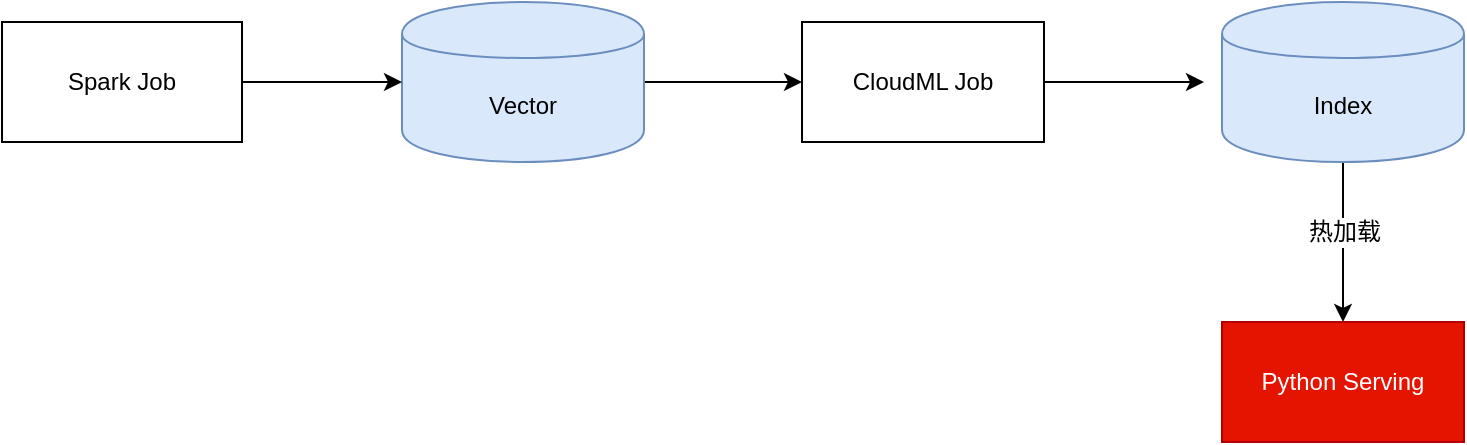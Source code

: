 <mxfile version="12.5.5" type="github">
  <diagram id="zmymuPuCRA90sSjGcWVc" name="第 1 页">
    <mxGraphModel dx="909" dy="542" grid="1" gridSize="10" guides="1" tooltips="1" connect="1" arrows="1" fold="1" page="1" pageScale="1" pageWidth="827" pageHeight="1169" math="0" shadow="0">
      <root>
        <mxCell id="0"/>
        <mxCell id="1" parent="0"/>
        <mxCell id="zbDv7zDLH7h7_JeVAdqf-7" value="" style="edgeStyle=orthogonalEdgeStyle;rounded=0;orthogonalLoop=1;jettySize=auto;html=1;" parent="1" source="zbDv7zDLH7h7_JeVAdqf-2" edge="1">
          <mxGeometry relative="1" as="geometry">
            <mxPoint x="460" y="230" as="targetPoint"/>
          </mxGeometry>
        </mxCell>
        <mxCell id="zbDv7zDLH7h7_JeVAdqf-2" value="Vector" style="shape=cylinder;whiteSpace=wrap;html=1;boundedLbl=1;backgroundOutline=1;fillColor=#dae8fc;strokeColor=#6c8ebf;" parent="1" vertex="1">
          <mxGeometry x="260" y="190" width="121" height="80" as="geometry"/>
        </mxCell>
        <mxCell id="zbDv7zDLH7h7_JeVAdqf-23" value="" style="edgeStyle=orthogonalEdgeStyle;rounded=0;orthogonalLoop=1;jettySize=auto;html=1;" parent="1" source="zbDv7zDLH7h7_JeVAdqf-10" edge="1">
          <mxGeometry relative="1" as="geometry">
            <mxPoint x="661" y="230" as="targetPoint"/>
          </mxGeometry>
        </mxCell>
        <mxCell id="zbDv7zDLH7h7_JeVAdqf-10" value="CloudML Job" style="rounded=0;whiteSpace=wrap;html=1;" parent="1" vertex="1">
          <mxGeometry x="460" y="200" width="121" height="60" as="geometry"/>
        </mxCell>
        <mxCell id="zbDv7zDLH7h7_JeVAdqf-19" value="Python Serving" style="rounded=0;whiteSpace=wrap;html=1;fillColor=#e51400;strokeColor=#B20000;fontColor=#ffffff;" parent="1" vertex="1">
          <mxGeometry x="670" y="350" width="121" height="60" as="geometry"/>
        </mxCell>
        <mxCell id="zbDv7zDLH7h7_JeVAdqf-18" style="edgeStyle=orthogonalEdgeStyle;rounded=0;orthogonalLoop=1;jettySize=auto;html=1;exitX=1;exitY=0.5;exitDx=0;exitDy=0;entryX=0;entryY=0.5;entryDx=0;entryDy=0;" parent="1" source="zbDv7zDLH7h7_JeVAdqf-15" target="zbDv7zDLH7h7_JeVAdqf-2" edge="1">
          <mxGeometry relative="1" as="geometry"/>
        </mxCell>
        <mxCell id="zbDv7zDLH7h7_JeVAdqf-15" value="Spark Job" style="rounded=0;whiteSpace=wrap;html=1;" parent="1" vertex="1">
          <mxGeometry x="60" y="200" width="120" height="60" as="geometry"/>
        </mxCell>
        <mxCell id="zbDv7zDLH7h7_JeVAdqf-28" value="" style="edgeStyle=orthogonalEdgeStyle;rounded=0;orthogonalLoop=1;jettySize=auto;html=1;" parent="1" source="zbDv7zDLH7h7_JeVAdqf-26" edge="1">
          <mxGeometry relative="1" as="geometry">
            <mxPoint x="730.5" y="350" as="targetPoint"/>
          </mxGeometry>
        </mxCell>
        <mxCell id="zbDv7zDLH7h7_JeVAdqf-29" value="热加载" style="text;html=1;align=center;verticalAlign=middle;resizable=0;points=[];labelBackgroundColor=#ffffff;" parent="zbDv7zDLH7h7_JeVAdqf-28" vertex="1" connectable="0">
          <mxGeometry x="-0.125" relative="1" as="geometry">
            <mxPoint as="offset"/>
          </mxGeometry>
        </mxCell>
        <mxCell id="zbDv7zDLH7h7_JeVAdqf-26" value="Index" style="shape=cylinder;whiteSpace=wrap;html=1;boundedLbl=1;backgroundOutline=1;fillColor=#dae8fc;strokeColor=#6c8ebf;" parent="1" vertex="1">
          <mxGeometry x="670" y="190" width="121" height="80" as="geometry"/>
        </mxCell>
      </root>
    </mxGraphModel>
  </diagram>
</mxfile>
